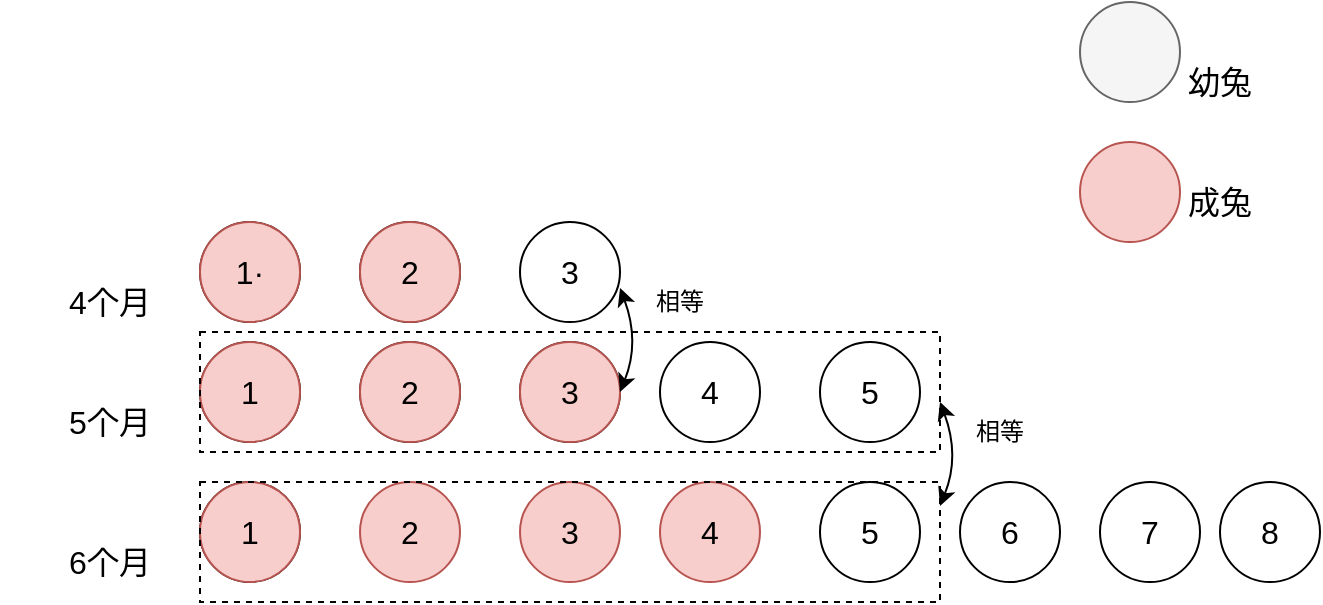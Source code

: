 <mxfile version="13.6.6" type="device"><diagram id="szPfoSw76NwnTomX1HmV" name="第 1 页"><mxGraphModel dx="1422" dy="762" grid="1" gridSize="10" guides="1" tooltips="1" connect="1" arrows="1" fold="1" page="1" pageScale="1" pageWidth="827" pageHeight="1169" math="0" shadow="0"><root><mxCell id="0"/><mxCell id="1" parent="0"/><mxCell id="WJHH6syGCELEC_EDAMDz-6" value="" style="ellipse;whiteSpace=wrap;html=1;aspect=fixed;fontSize=16;" vertex="1" parent="1"><mxGeometry x="100" y="320" width="50" height="50" as="geometry"/></mxCell><mxCell id="WJHH6syGCELEC_EDAMDz-7" value="" style="ellipse;whiteSpace=wrap;html=1;aspect=fixed;fontSize=16;" vertex="1" parent="1"><mxGeometry x="180" y="320" width="50" height="50" as="geometry"/></mxCell><mxCell id="WJHH6syGCELEC_EDAMDz-8" value="3" style="ellipse;whiteSpace=wrap;html=1;aspect=fixed;fontSize=16;" vertex="1" parent="1"><mxGeometry x="260" y="320" width="50" height="50" as="geometry"/></mxCell><mxCell id="WJHH6syGCELEC_EDAMDz-9" value="" style="ellipse;whiteSpace=wrap;html=1;aspect=fixed;fontSize=16;" vertex="1" parent="1"><mxGeometry x="100" y="380" width="50" height="50" as="geometry"/></mxCell><mxCell id="WJHH6syGCELEC_EDAMDz-10" value="" style="ellipse;whiteSpace=wrap;html=1;aspect=fixed;fontSize=16;" vertex="1" parent="1"><mxGeometry x="180" y="380" width="50" height="50" as="geometry"/></mxCell><mxCell id="WJHH6syGCELEC_EDAMDz-11" value="" style="ellipse;whiteSpace=wrap;html=1;aspect=fixed;fontSize=16;" vertex="1" parent="1"><mxGeometry x="260" y="380" width="50" height="50" as="geometry"/></mxCell><mxCell id="WJHH6syGCELEC_EDAMDz-12" value="4" style="ellipse;whiteSpace=wrap;html=1;aspect=fixed;fontSize=16;" vertex="1" parent="1"><mxGeometry x="330" y="380" width="50" height="50" as="geometry"/></mxCell><mxCell id="WJHH6syGCELEC_EDAMDz-13" value="5" style="ellipse;whiteSpace=wrap;html=1;aspect=fixed;fontSize=16;" vertex="1" parent="1"><mxGeometry x="410" y="380" width="50" height="50" as="geometry"/></mxCell><mxCell id="WJHH6syGCELEC_EDAMDz-14" value="" style="ellipse;whiteSpace=wrap;html=1;aspect=fixed;fontSize=16;" vertex="1" parent="1"><mxGeometry x="100" y="450" width="50" height="50" as="geometry"/></mxCell><mxCell id="WJHH6syGCELEC_EDAMDz-15" value="2" style="ellipse;whiteSpace=wrap;html=1;aspect=fixed;fillColor=#f8cecc;strokeColor=#b85450;fontSize=16;" vertex="1" parent="1"><mxGeometry x="180" y="450" width="50" height="50" as="geometry"/></mxCell><mxCell id="WJHH6syGCELEC_EDAMDz-16" value="3" style="ellipse;whiteSpace=wrap;html=1;aspect=fixed;fillColor=#f8cecc;strokeColor=#b85450;fontSize=16;" vertex="1" parent="1"><mxGeometry x="260" y="450" width="50" height="50" as="geometry"/></mxCell><mxCell id="WJHH6syGCELEC_EDAMDz-17" value="4" style="ellipse;whiteSpace=wrap;html=1;aspect=fixed;fillColor=#f8cecc;strokeColor=#b85450;fontSize=16;" vertex="1" parent="1"><mxGeometry x="330" y="450" width="50" height="50" as="geometry"/></mxCell><mxCell id="WJHH6syGCELEC_EDAMDz-18" value="5" style="ellipse;whiteSpace=wrap;html=1;aspect=fixed;fontSize=16;" vertex="1" parent="1"><mxGeometry x="410" y="450" width="50" height="50" as="geometry"/></mxCell><mxCell id="WJHH6syGCELEC_EDAMDz-19" value="6" style="ellipse;whiteSpace=wrap;html=1;aspect=fixed;fontSize=16;" vertex="1" parent="1"><mxGeometry x="480" y="450" width="50" height="50" as="geometry"/></mxCell><mxCell id="WJHH6syGCELEC_EDAMDz-24" value="2" style="ellipse;whiteSpace=wrap;html=1;aspect=fixed;fillColor=#f8cecc;strokeColor=#b85450;fontSize=16;" vertex="1" parent="1"><mxGeometry x="180" y="320" width="50" height="50" as="geometry"/></mxCell><mxCell id="WJHH6syGCELEC_EDAMDz-25" value="1·" style="ellipse;whiteSpace=wrap;html=1;aspect=fixed;fillColor=#f8cecc;strokeColor=#b85450;fontSize=16;" vertex="1" parent="1"><mxGeometry x="100" y="320" width="50" height="50" as="geometry"/></mxCell><mxCell id="WJHH6syGCELEC_EDAMDz-26" value="1" style="ellipse;whiteSpace=wrap;html=1;aspect=fixed;fillColor=#f8cecc;strokeColor=#b85450;fontSize=16;" vertex="1" parent="1"><mxGeometry x="100" y="380" width="50" height="50" as="geometry"/></mxCell><mxCell id="WJHH6syGCELEC_EDAMDz-27" value="2" style="ellipse;whiteSpace=wrap;html=1;aspect=fixed;fillColor=#f8cecc;strokeColor=#b85450;fontSize=16;" vertex="1" parent="1"><mxGeometry x="180" y="380" width="50" height="50" as="geometry"/></mxCell><mxCell id="WJHH6syGCELEC_EDAMDz-28" value="3" style="ellipse;whiteSpace=wrap;html=1;aspect=fixed;fillColor=#f8cecc;strokeColor=#b85450;fontSize=16;" vertex="1" parent="1"><mxGeometry x="260" y="380" width="50" height="50" as="geometry"/></mxCell><mxCell id="WJHH6syGCELEC_EDAMDz-29" value="1" style="ellipse;whiteSpace=wrap;html=1;aspect=fixed;fillColor=#f8cecc;strokeColor=#b85450;fontSize=16;" vertex="1" parent="1"><mxGeometry x="100" y="450" width="50" height="50" as="geometry"/></mxCell><mxCell id="WJHH6syGCELEC_EDAMDz-30" value="7" style="ellipse;whiteSpace=wrap;html=1;aspect=fixed;fontSize=16;" vertex="1" parent="1"><mxGeometry x="550" y="450" width="50" height="50" as="geometry"/></mxCell><mxCell id="WJHH6syGCELEC_EDAMDz-31" value="8" style="ellipse;whiteSpace=wrap;html=1;aspect=fixed;fontSize=16;" vertex="1" parent="1"><mxGeometry x="610" y="450" width="50" height="50" as="geometry"/></mxCell><mxCell id="WJHH6syGCELEC_EDAMDz-32" value="" style="ellipse;whiteSpace=wrap;html=1;aspect=fixed;fillColor=#f5f5f5;strokeColor=#666666;fontColor=#333333;fontSize=16;" vertex="1" parent="1"><mxGeometry x="540" y="210" width="50" height="50" as="geometry"/></mxCell><mxCell id="WJHH6syGCELEC_EDAMDz-33" value="" style="ellipse;whiteSpace=wrap;html=1;aspect=fixed;fillColor=#f8cecc;strokeColor=#b85450;fontSize=16;" vertex="1" parent="1"><mxGeometry x="540" y="280" width="50" height="50" as="geometry"/></mxCell><mxCell id="WJHH6syGCELEC_EDAMDz-34" value="幼兔" style="text;html=1;strokeColor=none;fillColor=none;align=center;verticalAlign=middle;whiteSpace=wrap;rounded=0;fontSize=16;" vertex="1" parent="1"><mxGeometry x="590" y="240" width="40" height="20" as="geometry"/></mxCell><mxCell id="WJHH6syGCELEC_EDAMDz-35" value="成兔" style="text;html=1;strokeColor=none;fillColor=none;align=center;verticalAlign=middle;whiteSpace=wrap;rounded=0;fontSize=16;" vertex="1" parent="1"><mxGeometry x="590" y="300" width="40" height="20" as="geometry"/></mxCell><mxCell id="WJHH6syGCELEC_EDAMDz-39" value="4个月" style="text;html=1;strokeColor=none;fillColor=none;align=center;verticalAlign=middle;whiteSpace=wrap;rounded=0;fontSize=16;" vertex="1" parent="1"><mxGeometry y="350" width="110" height="20" as="geometry"/></mxCell><mxCell id="WJHH6syGCELEC_EDAMDz-40" value="5个月" style="text;html=1;strokeColor=none;fillColor=none;align=center;verticalAlign=middle;whiteSpace=wrap;rounded=0;fontSize=16;" vertex="1" parent="1"><mxGeometry y="410" width="110" height="20" as="geometry"/></mxCell><mxCell id="WJHH6syGCELEC_EDAMDz-41" value="6个月" style="text;html=1;strokeColor=none;fillColor=none;align=center;verticalAlign=middle;whiteSpace=wrap;rounded=0;fontSize=16;" vertex="1" parent="1"><mxGeometry y="480" width="110" height="20" as="geometry"/></mxCell><mxCell id="WJHH6syGCELEC_EDAMDz-64" value="" style="endArrow=classic;startArrow=classic;html=1;entryX=1;entryY=0.66;entryDx=0;entryDy=0;entryPerimeter=0;exitX=1;exitY=0.5;exitDx=0;exitDy=0;curved=1;" edge="1" parent="1" source="WJHH6syGCELEC_EDAMDz-28" target="WJHH6syGCELEC_EDAMDz-8"><mxGeometry width="50" height="50" relative="1" as="geometry"><mxPoint x="300" y="400" as="sourcePoint"/><mxPoint x="350" y="350" as="targetPoint"/><Array as="points"><mxPoint x="320" y="380"/></Array></mxGeometry></mxCell><mxCell id="WJHH6syGCELEC_EDAMDz-66" value="相等" style="text;html=1;strokeColor=none;fillColor=none;align=center;verticalAlign=middle;whiteSpace=wrap;rounded=0;" vertex="1" parent="1"><mxGeometry x="320" y="350" width="40" height="20" as="geometry"/></mxCell><mxCell id="WJHH6syGCELEC_EDAMDz-67" value="" style="rounded=0;whiteSpace=wrap;html=1;dashed=1;fillColor=none;" vertex="1" parent="1"><mxGeometry x="100" y="375" width="370" height="60" as="geometry"/></mxCell><mxCell id="WJHH6syGCELEC_EDAMDz-68" value="" style="rounded=0;whiteSpace=wrap;html=1;dashed=1;fillColor=none;" vertex="1" parent="1"><mxGeometry x="100" y="450" width="370" height="60" as="geometry"/></mxCell><mxCell id="WJHH6syGCELEC_EDAMDz-69" value="" style="endArrow=classic;startArrow=classic;html=1;entryX=1;entryY=0.66;entryDx=0;entryDy=0;entryPerimeter=0;exitX=1;exitY=0.5;exitDx=0;exitDy=0;curved=1;" edge="1" parent="1"><mxGeometry width="50" height="50" relative="1" as="geometry"><mxPoint x="470" y="462" as="sourcePoint"/><mxPoint x="470" y="410" as="targetPoint"/><Array as="points"><mxPoint x="480" y="437"/></Array></mxGeometry></mxCell><mxCell id="WJHH6syGCELEC_EDAMDz-70" value="相等" style="text;html=1;strokeColor=none;fillColor=none;align=center;verticalAlign=middle;whiteSpace=wrap;rounded=0;" vertex="1" parent="1"><mxGeometry x="480" y="415" width="40" height="20" as="geometry"/></mxCell></root></mxGraphModel></diagram></mxfile>